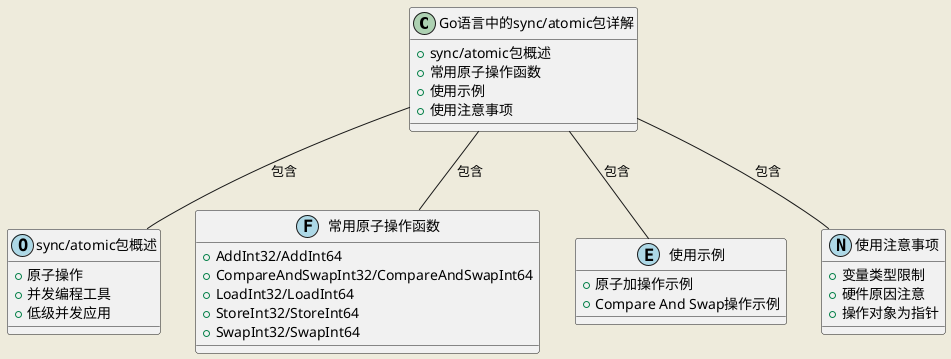 @startuml

skinparam backgroundColor #EEEBDC
skinparam stereotypeCBackgroundColor #A9DCDF

class "Go语言中的sync/atomic包详解" as Article {
  + sync/atomic包概述
  + 常用原子操作函数
  + 使用示例
  + 使用注意事项
}

class "sync/atomic包概述" as Overview << (O, #ADD8E6) >> {
  + 原子操作
  + 并发编程工具
  + 低级并发应用
}

class "常用原子操作函数" as Functions << (F, #ADD8E6) >> {
  + AddInt32/AddInt64
  + CompareAndSwapInt32/CompareAndSwapInt64
  + LoadInt32/LoadInt64
  + StoreInt32/StoreInt64
  + SwapInt32/SwapInt64
}

class "使用示例" as Examples << (E, #ADD8E6) >> {
  + 原子加操作示例
  + Compare And Swap操作示例
}

class "使用注意事项" as Notes << (N, #ADD8E6) >> {
  + 变量类型限制
  + 硬件原因注意
  + 操作对象为指针
}

Article -- Overview : 包含
Article -- Functions : 包含
Article -- Examples : 包含
Article -- Notes : 包含

@enduml
